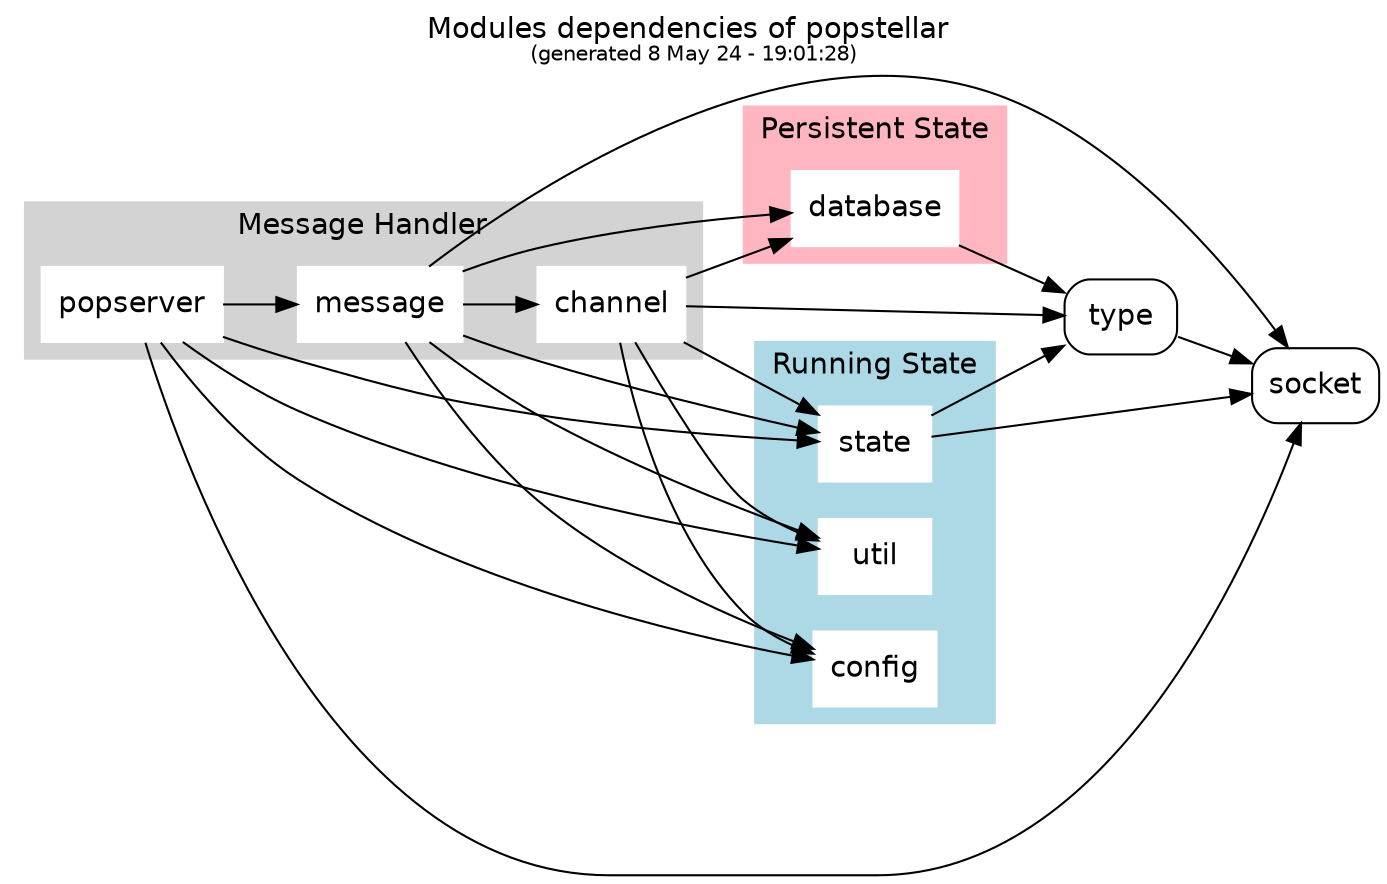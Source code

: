     strict digraph {
        labelloc="t";
        label = <Modules dependencies of popstellar <font point-size='10'><br/>(generated 8 May 24 - 19:01:28)</font>>;
        graph [fontname = "helvetica"];
        graph [fontname = "helvetica"];
        node [fontname = "helvetica"];
        edge [fontname = "helvetica"];
        node [shape=box,style=rounded];

        start=0;
        ratio = fill;
        rankdir="LR";

        subgraph cluster_0 {
        style=filled;
        color=lightgrey;
        node [style=filled,color=white];
        "popserver";
        "message";
        "channel";
        label = "Message Handler";
        }

        subgraph cluster_2 {
        style=filled;
        color=lightpink;
        node [style=filled,color=white];
        "database";
        label = "Persistent State";
        }


        subgraph cluster_1 {
        style=filled;
        color=lightblue;
        node [style=filled,color=white];
        "config";
        "state";
        "util";
        label = "Running State";
        }


        "database";
        "state";
        "util";
        "config";
        "type";
        "socket";


        "popserver" -> "config";
        "popserver" -> "message";
        "popserver" -> "state";
        "popserver" -> "util";
        "popserver" -> "socket";
        "channel" -> "config";
        "channel" -> "database";
        "channel" -> "state";
        "channel" -> "type";
        "channel" -> "util";
        "database" -> "type";
        "message" -> "channel";
        "message" -> "config";
        "message" -> "database";
        "message" -> "state";
        "message" -> "util";
        "message" -> "socket";
        "state" -> "type";
        "state" -> "socket";
        "type" -> "socket";
    }